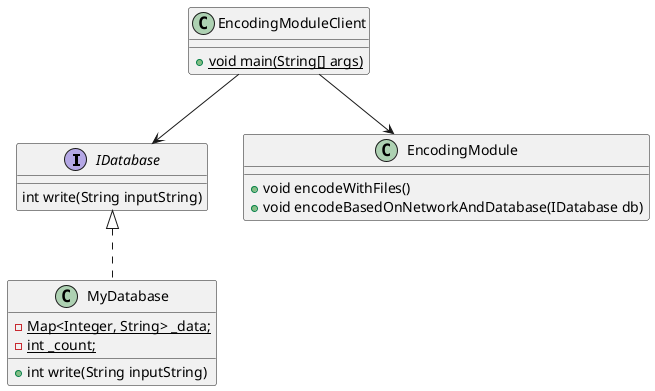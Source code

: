 @startuml

interface IDatabase{
    int write(String inputString)
}

class MyDatabase implements IDatabase{
    - {static} Map<Integer, String> _data;
    - {static} int _count;
    + int write(String inputString)
}

class EncodingModule{
    + void encodeWithFiles()
    + void encodeBasedOnNetworkAndDatabase(IDatabase db)
}

class EncodingModuleClient{
    + {static} void main(String[] args)
}

EncodingModuleClient --> EncodingModule
EncodingModuleClient --> IDatabase

@enduml